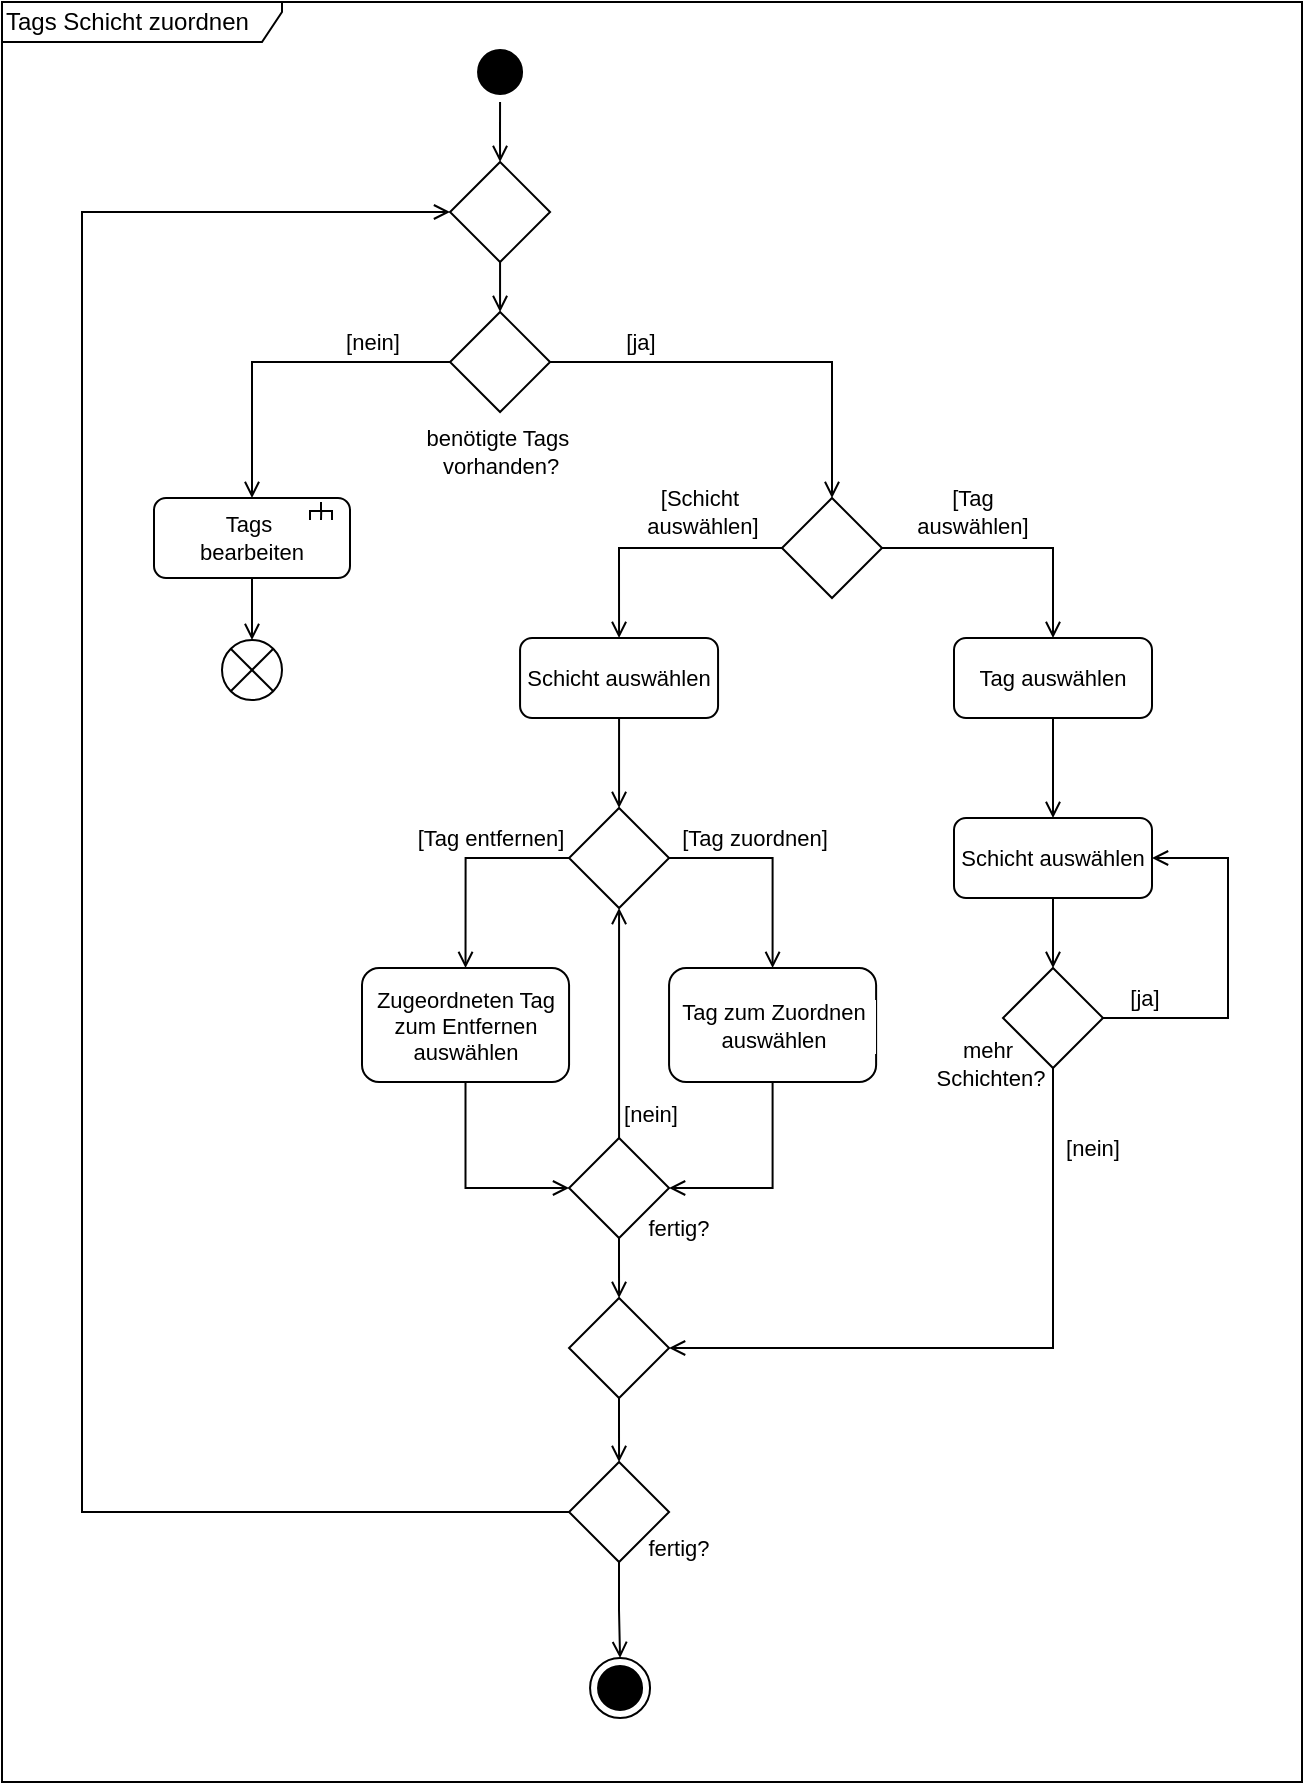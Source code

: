 <mxfile version="24.4.4" type="github">
  <diagram name="Seite-1" id="qiThjGuMEBzZ24fTsCfd">
    <mxGraphModel dx="2220" dy="1124" grid="1" gridSize="10" guides="1" tooltips="1" connect="1" arrows="1" fold="1" page="1" pageScale="1" pageWidth="1169" pageHeight="1654" math="0" shadow="0">
      <root>
        <mxCell id="0" />
        <mxCell id="1" parent="0" />
        <mxCell id="5u3PgJN1f4EPTX9kC4sv-2" value="mehr&amp;nbsp;&lt;div&gt;Schichten?&lt;/div&gt;" style="text;html=1;align=center;verticalAlign=middle;resizable=0;points=[];autosize=1;strokeColor=none;fillColor=none;fontFamily=Helvetica;fontSize=11;fontColor=default;labelBackgroundColor=default;" vertex="1" parent="1">
          <mxGeometry x="614" y="541" width="80" height="40" as="geometry" />
        </mxCell>
        <mxCell id="5u3PgJN1f4EPTX9kC4sv-50" style="edgeStyle=orthogonalEdgeStyle;rounded=0;orthogonalLoop=1;jettySize=auto;html=1;entryX=0.5;entryY=0;entryDx=0;entryDy=0;strokeColor=default;align=center;verticalAlign=middle;fontFamily=Helvetica;fontSize=11;fontColor=default;labelBackgroundColor=default;endArrow=open;endFill=0;" edge="1" parent="1" source="5u3PgJN1f4EPTX9kC4sv-8" target="5u3PgJN1f4EPTX9kC4sv-49">
          <mxGeometry relative="1" as="geometry" />
        </mxCell>
        <mxCell id="5u3PgJN1f4EPTX9kC4sv-8" value="" style="ellipse;html=1;shape=startState;fillColor=#000000;strokeColor=#000000;" vertex="1" parent="1">
          <mxGeometry x="394.03" y="50" width="30" height="30" as="geometry" />
        </mxCell>
        <mxCell id="5u3PgJN1f4EPTX9kC4sv-9" value="Tags Schicht&lt;span style=&quot;background-color: initial;&quot;&gt;&amp;nbsp;zuordnen&lt;/span&gt;" style="shape=umlFrame;whiteSpace=wrap;html=1;pointerEvents=0;width=140;height=20;align=left;" vertex="1" parent="1">
          <mxGeometry x="160" y="30" width="650" height="890" as="geometry" />
        </mxCell>
        <mxCell id="5u3PgJN1f4EPTX9kC4sv-12" value="" style="ellipse;html=1;shape=endState;fillColor=#000000;strokeColor=#000000;fontFamily=Helvetica;fontSize=11;fontColor=default;labelBackgroundColor=default;" vertex="1" parent="1">
          <mxGeometry x="454.03" y="858" width="30" height="30" as="geometry" />
        </mxCell>
        <mxCell id="5u3PgJN1f4EPTX9kC4sv-16" style="edgeStyle=orthogonalEdgeStyle;rounded=0;orthogonalLoop=1;jettySize=auto;html=1;strokeColor=default;align=center;verticalAlign=middle;fontFamily=Helvetica;fontSize=11;fontColor=default;labelBackgroundColor=default;endArrow=open;endFill=0;exitX=0;exitY=0.5;exitDx=0;exitDy=0;entryX=0.5;entryY=0;entryDx=0;entryDy=0;" edge="1" parent="1" target="5u3PgJN1f4EPTX9kC4sv-26" source="5u3PgJN1f4EPTX9kC4sv-41">
          <mxGeometry relative="1" as="geometry">
            <mxPoint x="124" y="197" as="sourcePoint" />
            <Array as="points">
              <mxPoint x="285" y="210" />
            </Array>
          </mxGeometry>
        </mxCell>
        <mxCell id="5u3PgJN1f4EPTX9kC4sv-17" value="" style="shape=sumEllipse;perimeter=ellipsePerimeter;html=1;backgroundOutline=1;fontFamily=Helvetica;fontSize=11;fontColor=default;labelBackgroundColor=default;" vertex="1" parent="1">
          <mxGeometry x="270" y="349" width="30" height="30" as="geometry" />
        </mxCell>
        <mxCell id="5u3PgJN1f4EPTX9kC4sv-18" style="edgeStyle=orthogonalEdgeStyle;rounded=0;orthogonalLoop=1;jettySize=auto;html=1;entryX=0.5;entryY=0;entryDx=0;entryDy=0;strokeColor=default;align=center;verticalAlign=middle;fontFamily=Helvetica;fontSize=11;fontColor=default;labelBackgroundColor=default;endArrow=open;endFill=0;" edge="1" parent="1" source="5u3PgJN1f4EPTX9kC4sv-26" target="5u3PgJN1f4EPTX9kC4sv-17">
          <mxGeometry relative="1" as="geometry" />
        </mxCell>
        <mxCell id="5u3PgJN1f4EPTX9kC4sv-26" value="Tags&amp;nbsp;&lt;div&gt;bearbeiten&lt;/div&gt;" style="rounded=1;whiteSpace=wrap;html=1;fontFamily=Helvetica;fontSize=11;fontColor=default;labelBackgroundColor=default;" vertex="1" parent="1">
          <mxGeometry x="236" y="278" width="98" height="40" as="geometry" />
        </mxCell>
        <mxCell id="5u3PgJN1f4EPTX9kC4sv-27" value="" style="strokeWidth=1;html=1;shape=mxgraph.flowchart.annotation_2;align=left;labelPosition=right;pointerEvents=1;rotation=90;fontFamily=Helvetica;fontSize=11;fontColor=default;labelBackgroundColor=default;" vertex="1" parent="1">
          <mxGeometry x="315" y="279" width="9" height="11" as="geometry" />
        </mxCell>
        <mxCell id="5u3PgJN1f4EPTX9kC4sv-28" value="" style="endArrow=none;html=1;rounded=0;entryX=0.519;entryY=0.49;entryDx=0;entryDy=0;entryPerimeter=0;exitX=1;exitY=0.5;exitDx=0;exitDy=0;exitPerimeter=0;strokeWidth=1;strokeColor=default;align=center;verticalAlign=middle;fontFamily=Helvetica;fontSize=11;fontColor=default;labelBackgroundColor=default;edgeStyle=orthogonalEdgeStyle;" edge="1" parent="1" source="5u3PgJN1f4EPTX9kC4sv-27" target="5u3PgJN1f4EPTX9kC4sv-27">
          <mxGeometry width="50" height="50" relative="1" as="geometry">
            <mxPoint x="-297" y="391.5" as="sourcePoint" />
            <mxPoint x="-234" y="421.5" as="targetPoint" />
          </mxGeometry>
        </mxCell>
        <mxCell id="5u3PgJN1f4EPTX9kC4sv-29" style="edgeStyle=orthogonalEdgeStyle;rounded=0;orthogonalLoop=1;jettySize=auto;html=1;entryX=0.5;entryY=0;entryDx=0;entryDy=0;strokeColor=default;align=center;verticalAlign=middle;fontFamily=Helvetica;fontSize=11;fontColor=default;labelBackgroundColor=default;endArrow=open;endFill=0;" edge="1" parent="1" source="5u3PgJN1f4EPTX9kC4sv-30" target="5u3PgJN1f4EPTX9kC4sv-32">
          <mxGeometry relative="1" as="geometry" />
        </mxCell>
        <mxCell id="5u3PgJN1f4EPTX9kC4sv-32" value="Schicht auswählen" style="rounded=1;whiteSpace=wrap;html=1;fontFamily=Helvetica;fontSize=11;fontColor=default;labelBackgroundColor=default;" vertex="1" parent="1">
          <mxGeometry x="636" y="438" width="99" height="40" as="geometry" />
        </mxCell>
        <mxCell id="5u3PgJN1f4EPTX9kC4sv-33" style="edgeStyle=orthogonalEdgeStyle;rounded=0;orthogonalLoop=1;jettySize=auto;html=1;entryX=1;entryY=0.5;entryDx=0;entryDy=0;strokeColor=default;align=center;verticalAlign=middle;fontFamily=Helvetica;fontSize=11;fontColor=default;labelBackgroundColor=default;endArrow=open;endFill=0;" edge="1" parent="1" source="5u3PgJN1f4EPTX9kC4sv-34" target="5u3PgJN1f4EPTX9kC4sv-32">
          <mxGeometry relative="1" as="geometry">
            <Array as="points">
              <mxPoint x="773" y="538" />
              <mxPoint x="773" y="458" />
            </Array>
          </mxGeometry>
        </mxCell>
        <mxCell id="5u3PgJN1f4EPTX9kC4sv-34" value="" style="rhombus;whiteSpace=wrap;html=1;fontFamily=Helvetica;fontSize=11;fontColor=default;labelBackgroundColor=default;" vertex="1" parent="1">
          <mxGeometry x="660.5" y="513" width="50" height="50" as="geometry" />
        </mxCell>
        <mxCell id="5u3PgJN1f4EPTX9kC4sv-35" style="edgeStyle=orthogonalEdgeStyle;rounded=0;orthogonalLoop=1;jettySize=auto;html=1;strokeColor=default;align=center;verticalAlign=middle;fontFamily=Helvetica;fontSize=11;fontColor=default;labelBackgroundColor=default;endArrow=open;endFill=0;" edge="1" parent="1" source="5u3PgJN1f4EPTX9kC4sv-32" target="5u3PgJN1f4EPTX9kC4sv-34">
          <mxGeometry relative="1" as="geometry">
            <mxPoint x="685" y="523" as="targetPoint" />
          </mxGeometry>
        </mxCell>
        <mxCell id="5u3PgJN1f4EPTX9kC4sv-36" value="[ja]" style="text;html=1;align=center;verticalAlign=middle;resizable=0;points=[];autosize=1;strokeColor=none;fillColor=none;fontFamily=Helvetica;fontSize=11;fontColor=default;labelBackgroundColor=default;" vertex="1" parent="1">
          <mxGeometry x="711" y="513" width="40" height="30" as="geometry" />
        </mxCell>
        <mxCell id="5u3PgJN1f4EPTX9kC4sv-45" style="edgeStyle=orthogonalEdgeStyle;rounded=0;orthogonalLoop=1;jettySize=auto;html=1;entryX=0.5;entryY=0;entryDx=0;entryDy=0;endArrow=open;endFill=0;" edge="1" parent="1" source="5u3PgJN1f4EPTX9kC4sv-41" target="5u3PgJN1f4EPTX9kC4sv-44">
          <mxGeometry relative="1" as="geometry" />
        </mxCell>
        <mxCell id="5u3PgJN1f4EPTX9kC4sv-41" value="" style="rhombus;whiteSpace=wrap;html=1;" vertex="1" parent="1">
          <mxGeometry x="384.03" y="185" width="50" height="50" as="geometry" />
        </mxCell>
        <mxCell id="5u3PgJN1f4EPTX9kC4sv-42" value="benötigte Tags&amp;nbsp;&lt;div style=&quot;font-size: 11px;&quot;&gt;vorhanden?&lt;/div&gt;" style="text;html=1;align=center;verticalAlign=middle;resizable=0;points=[];autosize=1;strokeColor=none;fillColor=none;fontSize=11;" vertex="1" parent="1">
          <mxGeometry x="359.03" y="235" width="100" height="40" as="geometry" />
        </mxCell>
        <mxCell id="5u3PgJN1f4EPTX9kC4sv-43" value="[nein]" style="text;html=1;align=center;verticalAlign=middle;resizable=0;points=[];autosize=1;strokeColor=none;fillColor=none;fontFamily=Helvetica;fontSize=11;fontColor=default;labelBackgroundColor=default;" vertex="1" parent="1">
          <mxGeometry x="320" y="185" width="50" height="30" as="geometry" />
        </mxCell>
        <mxCell id="5u3PgJN1f4EPTX9kC4sv-48" value="[ja]" style="text;html=1;align=center;verticalAlign=middle;resizable=0;points=[];autosize=1;strokeColor=none;fillColor=none;fontFamily=Helvetica;fontSize=11;fontColor=default;labelBackgroundColor=default;" vertex="1" parent="1">
          <mxGeometry x="459.03" y="185" width="40" height="30" as="geometry" />
        </mxCell>
        <mxCell id="5u3PgJN1f4EPTX9kC4sv-51" style="edgeStyle=orthogonalEdgeStyle;rounded=0;orthogonalLoop=1;jettySize=auto;html=1;exitX=0.5;exitY=1;exitDx=0;exitDy=0;entryX=0.5;entryY=0;entryDx=0;entryDy=0;strokeColor=default;align=center;verticalAlign=middle;fontFamily=Helvetica;fontSize=11;fontColor=default;labelBackgroundColor=default;endArrow=open;endFill=0;" edge="1" parent="1" source="5u3PgJN1f4EPTX9kC4sv-49" target="5u3PgJN1f4EPTX9kC4sv-41">
          <mxGeometry relative="1" as="geometry" />
        </mxCell>
        <mxCell id="5u3PgJN1f4EPTX9kC4sv-49" value="" style="rhombus;whiteSpace=wrap;html=1;fontFamily=Helvetica;fontSize=11;fontColor=default;labelBackgroundColor=default;" vertex="1" parent="1">
          <mxGeometry x="384.03" y="110" width="50" height="50" as="geometry" />
        </mxCell>
        <mxCell id="5u3PgJN1f4EPTX9kC4sv-52" value="[Schicht&amp;nbsp;&lt;div&gt;auswählen]&lt;/div&gt;" style="text;html=1;align=center;verticalAlign=middle;resizable=0;points=[];autosize=1;strokeColor=none;fillColor=none;fontFamily=Helvetica;fontSize=11;fontColor=default;labelBackgroundColor=default;" vertex="1" parent="1">
          <mxGeometry x="470" y="265" width="80" height="40" as="geometry" />
        </mxCell>
        <mxCell id="5u3PgJN1f4EPTX9kC4sv-63" style="edgeStyle=orthogonalEdgeStyle;rounded=0;orthogonalLoop=1;jettySize=auto;html=1;entryX=0;entryY=0.5;entryDx=0;entryDy=0;strokeColor=default;align=center;verticalAlign=middle;fontFamily=Helvetica;fontSize=11;fontColor=default;labelBackgroundColor=default;endArrow=open;endFill=0;" edge="1" parent="1" source="5u3PgJN1f4EPTX9kC4sv-6" target="5u3PgJN1f4EPTX9kC4sv-61">
          <mxGeometry relative="1" as="geometry" />
        </mxCell>
        <mxCell id="5u3PgJN1f4EPTX9kC4sv-6" value="Zugeordneten Tag zum Entfernen auswählen" style="rounded=1;whiteSpace=wrap;html=1;fontFamily=Helvetica;fontSize=11;fontColor=default;labelBackgroundColor=default;" vertex="1" parent="1">
          <mxGeometry x="340" y="513" width="103.53" height="57" as="geometry" />
        </mxCell>
        <mxCell id="5u3PgJN1f4EPTX9kC4sv-62" style="edgeStyle=orthogonalEdgeStyle;rounded=0;orthogonalLoop=1;jettySize=auto;html=1;entryX=1;entryY=0.5;entryDx=0;entryDy=0;strokeColor=default;align=center;verticalAlign=middle;fontFamily=Helvetica;fontSize=11;fontColor=default;labelBackgroundColor=default;endArrow=open;endFill=0;exitX=0.5;exitY=1;exitDx=0;exitDy=0;" edge="1" parent="1" source="5u3PgJN1f4EPTX9kC4sv-79" target="5u3PgJN1f4EPTX9kC4sv-61">
          <mxGeometry relative="1" as="geometry">
            <mxPoint x="542.5" y="552.997" as="sourcePoint" />
          </mxGeometry>
        </mxCell>
        <mxCell id="5u3PgJN1f4EPTX9kC4sv-30" value="Tag auswählen" style="rounded=1;whiteSpace=wrap;html=1;fontFamily=Helvetica;fontSize=11;fontColor=default;labelBackgroundColor=default;" vertex="1" parent="1">
          <mxGeometry x="636" y="348" width="99" height="40" as="geometry" />
        </mxCell>
        <mxCell id="5u3PgJN1f4EPTX9kC4sv-46" style="edgeStyle=orthogonalEdgeStyle;rounded=0;orthogonalLoop=1;jettySize=auto;html=1;entryX=0.5;entryY=0;entryDx=0;entryDy=0;strokeColor=default;align=center;verticalAlign=middle;fontFamily=Helvetica;fontSize=11;fontColor=default;labelBackgroundColor=default;endArrow=open;endFill=0;exitX=1;exitY=0.5;exitDx=0;exitDy=0;" edge="1" parent="1" source="5u3PgJN1f4EPTX9kC4sv-44" target="5u3PgJN1f4EPTX9kC4sv-30">
          <mxGeometry relative="1" as="geometry" />
        </mxCell>
        <mxCell id="5u3PgJN1f4EPTX9kC4sv-53" style="edgeStyle=orthogonalEdgeStyle;rounded=0;orthogonalLoop=1;jettySize=auto;html=1;entryX=0.5;entryY=0;entryDx=0;entryDy=0;strokeColor=default;align=center;verticalAlign=middle;fontFamily=Helvetica;fontSize=11;fontColor=default;labelBackgroundColor=default;endArrow=open;endFill=0;" edge="1" parent="1" source="5u3PgJN1f4EPTX9kC4sv-44" target="5u3PgJN1f4EPTX9kC4sv-11">
          <mxGeometry relative="1" as="geometry" />
        </mxCell>
        <mxCell id="5u3PgJN1f4EPTX9kC4sv-44" value="" style="rhombus;whiteSpace=wrap;html=1;" vertex="1" parent="1">
          <mxGeometry x="550" y="278" width="50" height="50" as="geometry" />
        </mxCell>
        <mxCell id="5u3PgJN1f4EPTX9kC4sv-11" value="Schicht auswählen" style="rounded=1;whiteSpace=wrap;html=1;fontFamily=Helvetica;fontSize=11;fontColor=default;labelBackgroundColor=default;" vertex="1" parent="1">
          <mxGeometry x="419.03" y="348" width="99" height="40" as="geometry" />
        </mxCell>
        <mxCell id="5u3PgJN1f4EPTX9kC4sv-54" value="[Tag&lt;div&gt;auswählen]&lt;/div&gt;" style="text;html=1;align=center;verticalAlign=middle;resizable=0;points=[];autosize=1;strokeColor=none;fillColor=none;fontFamily=Helvetica;fontSize=11;fontColor=default;labelBackgroundColor=default;" vertex="1" parent="1">
          <mxGeometry x="605" y="265" width="80" height="40" as="geometry" />
        </mxCell>
        <mxCell id="5u3PgJN1f4EPTX9kC4sv-56" style="edgeStyle=orthogonalEdgeStyle;rounded=0;orthogonalLoop=1;jettySize=auto;html=1;strokeColor=default;align=center;verticalAlign=middle;fontFamily=Helvetica;fontSize=11;fontColor=default;labelBackgroundColor=default;endArrow=open;endFill=0;exitX=0.5;exitY=1;exitDx=0;exitDy=0;" edge="1" parent="1" source="5u3PgJN1f4EPTX9kC4sv-11" target="5u3PgJN1f4EPTX9kC4sv-55">
          <mxGeometry relative="1" as="geometry" />
        </mxCell>
        <mxCell id="5u3PgJN1f4EPTX9kC4sv-57" style="edgeStyle=orthogonalEdgeStyle;rounded=0;orthogonalLoop=1;jettySize=auto;html=1;entryX=0.5;entryY=0;entryDx=0;entryDy=0;strokeColor=default;align=center;verticalAlign=middle;fontFamily=Helvetica;fontSize=11;fontColor=default;labelBackgroundColor=default;endArrow=open;endFill=0;" edge="1" parent="1" source="5u3PgJN1f4EPTX9kC4sv-55" target="5u3PgJN1f4EPTX9kC4sv-79">
          <mxGeometry relative="1" as="geometry">
            <mxPoint x="542.53" y="512.997" as="targetPoint" />
            <Array as="points">
              <mxPoint x="545" y="458" />
            </Array>
          </mxGeometry>
        </mxCell>
        <mxCell id="5u3PgJN1f4EPTX9kC4sv-58" style="edgeStyle=orthogonalEdgeStyle;rounded=0;orthogonalLoop=1;jettySize=auto;html=1;entryX=0.5;entryY=0;entryDx=0;entryDy=0;strokeColor=default;align=center;verticalAlign=middle;fontFamily=Helvetica;fontSize=11;fontColor=default;labelBackgroundColor=default;endArrow=open;endFill=0;" edge="1" parent="1" source="5u3PgJN1f4EPTX9kC4sv-55" target="5u3PgJN1f4EPTX9kC4sv-6">
          <mxGeometry relative="1" as="geometry">
            <Array as="points">
              <mxPoint x="392" y="458" />
            </Array>
          </mxGeometry>
        </mxCell>
        <mxCell id="5u3PgJN1f4EPTX9kC4sv-55" value="" style="rhombus;whiteSpace=wrap;html=1;fontFamily=Helvetica;fontSize=11;fontColor=default;labelBackgroundColor=default;" vertex="1" parent="1">
          <mxGeometry x="443.53" y="433" width="50" height="50" as="geometry" />
        </mxCell>
        <mxCell id="5u3PgJN1f4EPTX9kC4sv-59" value="[Tag entfernen]" style="text;html=1;align=center;verticalAlign=middle;resizable=0;points=[];autosize=1;strokeColor=none;fillColor=none;fontFamily=Helvetica;fontSize=11;fontColor=default;labelBackgroundColor=default;" vertex="1" parent="1">
          <mxGeometry x="354.03" y="433" width="100" height="30" as="geometry" />
        </mxCell>
        <mxCell id="5u3PgJN1f4EPTX9kC4sv-60" value="[Tag zuordnen]" style="text;html=1;align=center;verticalAlign=middle;resizable=0;points=[];autosize=1;strokeColor=none;fillColor=none;fontFamily=Helvetica;fontSize=11;fontColor=default;labelBackgroundColor=default;" vertex="1" parent="1">
          <mxGeometry x="486" y="433" width="100" height="30" as="geometry" />
        </mxCell>
        <mxCell id="5u3PgJN1f4EPTX9kC4sv-65" style="edgeStyle=orthogonalEdgeStyle;rounded=0;orthogonalLoop=1;jettySize=auto;html=1;entryX=0.5;entryY=1;entryDx=0;entryDy=0;strokeColor=default;align=center;verticalAlign=middle;fontFamily=Helvetica;fontSize=11;fontColor=default;labelBackgroundColor=default;endArrow=open;endFill=0;" edge="1" parent="1" source="5u3PgJN1f4EPTX9kC4sv-61" target="5u3PgJN1f4EPTX9kC4sv-55">
          <mxGeometry relative="1" as="geometry" />
        </mxCell>
        <mxCell id="5u3PgJN1f4EPTX9kC4sv-73" style="edgeStyle=orthogonalEdgeStyle;rounded=0;orthogonalLoop=1;jettySize=auto;html=1;entryX=0.5;entryY=0;entryDx=0;entryDy=0;strokeColor=default;align=center;verticalAlign=middle;fontFamily=Helvetica;fontSize=11;fontColor=default;labelBackgroundColor=default;endArrow=open;endFill=0;" edge="1" parent="1" source="5u3PgJN1f4EPTX9kC4sv-61" target="5u3PgJN1f4EPTX9kC4sv-68">
          <mxGeometry relative="1" as="geometry" />
        </mxCell>
        <mxCell id="5u3PgJN1f4EPTX9kC4sv-61" value="" style="rhombus;whiteSpace=wrap;html=1;fontFamily=Helvetica;fontSize=11;fontColor=default;labelBackgroundColor=default;" vertex="1" parent="1">
          <mxGeometry x="443.53" y="598" width="50" height="50" as="geometry" />
        </mxCell>
        <mxCell id="5u3PgJN1f4EPTX9kC4sv-64" value="fertig?" style="text;html=1;align=center;verticalAlign=middle;resizable=0;points=[];autosize=1;strokeColor=none;fillColor=none;fontFamily=Helvetica;fontSize=11;fontColor=default;labelBackgroundColor=default;" vertex="1" parent="1">
          <mxGeometry x="473" y="628" width="50" height="30" as="geometry" />
        </mxCell>
        <mxCell id="5u3PgJN1f4EPTX9kC4sv-66" value="[nein]" style="text;html=1;align=center;verticalAlign=middle;resizable=0;points=[];autosize=1;strokeColor=none;fillColor=none;fontFamily=Helvetica;fontSize=11;fontColor=default;labelBackgroundColor=default;" vertex="1" parent="1">
          <mxGeometry x="459" y="571" width="50" height="30" as="geometry" />
        </mxCell>
        <mxCell id="5u3PgJN1f4EPTX9kC4sv-67" value="[nein]" style="text;html=1;align=center;verticalAlign=middle;resizable=0;points=[];autosize=1;strokeColor=none;fillColor=none;fontFamily=Helvetica;fontSize=11;fontColor=default;labelBackgroundColor=default;" vertex="1" parent="1">
          <mxGeometry x="680" y="588" width="50" height="30" as="geometry" />
        </mxCell>
        <mxCell id="5u3PgJN1f4EPTX9kC4sv-74" style="edgeStyle=orthogonalEdgeStyle;rounded=0;orthogonalLoop=1;jettySize=auto;html=1;strokeColor=default;align=center;verticalAlign=middle;fontFamily=Helvetica;fontSize=11;fontColor=default;labelBackgroundColor=default;endArrow=open;endFill=0;exitX=0.5;exitY=1;exitDx=0;exitDy=0;" edge="1" parent="1" source="5u3PgJN1f4EPTX9kC4sv-34" target="5u3PgJN1f4EPTX9kC4sv-68">
          <mxGeometry relative="1" as="geometry">
            <Array as="points">
              <mxPoint x="686" y="703" />
            </Array>
          </mxGeometry>
        </mxCell>
        <mxCell id="5u3PgJN1f4EPTX9kC4sv-75" style="edgeStyle=orthogonalEdgeStyle;rounded=0;orthogonalLoop=1;jettySize=auto;html=1;entryX=0;entryY=0.5;entryDx=0;entryDy=0;strokeColor=default;align=center;verticalAlign=middle;fontFamily=Helvetica;fontSize=11;fontColor=default;labelBackgroundColor=default;endArrow=open;endFill=0;exitX=0;exitY=0.5;exitDx=0;exitDy=0;" edge="1" parent="1" source="5u3PgJN1f4EPTX9kC4sv-76" target="5u3PgJN1f4EPTX9kC4sv-49">
          <mxGeometry relative="1" as="geometry">
            <Array as="points">
              <mxPoint x="200" y="785" />
              <mxPoint x="200" y="135" />
            </Array>
          </mxGeometry>
        </mxCell>
        <mxCell id="5u3PgJN1f4EPTX9kC4sv-77" style="edgeStyle=orthogonalEdgeStyle;rounded=0;orthogonalLoop=1;jettySize=auto;html=1;entryX=0.5;entryY=0;entryDx=0;entryDy=0;strokeColor=default;align=center;verticalAlign=middle;fontFamily=Helvetica;fontSize=11;fontColor=default;labelBackgroundColor=default;endArrow=open;endFill=0;" edge="1" parent="1" source="5u3PgJN1f4EPTX9kC4sv-68" target="5u3PgJN1f4EPTX9kC4sv-76">
          <mxGeometry relative="1" as="geometry" />
        </mxCell>
        <mxCell id="5u3PgJN1f4EPTX9kC4sv-68" value="" style="rhombus;whiteSpace=wrap;html=1;fontFamily=Helvetica;fontSize=11;fontColor=default;labelBackgroundColor=default;" vertex="1" parent="1">
          <mxGeometry x="443.53" y="678" width="50" height="50" as="geometry" />
        </mxCell>
        <mxCell id="5u3PgJN1f4EPTX9kC4sv-70" value="fertig?" style="text;html=1;align=center;verticalAlign=middle;resizable=0;points=[];autosize=1;strokeColor=none;fillColor=none;fontFamily=Helvetica;fontSize=11;fontColor=default;labelBackgroundColor=default;" vertex="1" parent="1">
          <mxGeometry x="473" y="788" width="50" height="30" as="geometry" />
        </mxCell>
        <mxCell id="5u3PgJN1f4EPTX9kC4sv-78" style="edgeStyle=orthogonalEdgeStyle;rounded=0;orthogonalLoop=1;jettySize=auto;html=1;entryX=0.5;entryY=0;entryDx=0;entryDy=0;strokeColor=default;align=center;verticalAlign=middle;fontFamily=Helvetica;fontSize=11;fontColor=default;labelBackgroundColor=default;endArrow=open;endFill=0;" edge="1" parent="1" source="5u3PgJN1f4EPTX9kC4sv-76" target="5u3PgJN1f4EPTX9kC4sv-12">
          <mxGeometry relative="1" as="geometry" />
        </mxCell>
        <mxCell id="5u3PgJN1f4EPTX9kC4sv-76" value="" style="rhombus;whiteSpace=wrap;html=1;fontFamily=Helvetica;fontSize=11;fontColor=default;labelBackgroundColor=default;" vertex="1" parent="1">
          <mxGeometry x="443.53" y="760" width="50" height="50" as="geometry" />
        </mxCell>
        <mxCell id="5u3PgJN1f4EPTX9kC4sv-79" value="Tag zum Zuordnen auswählen" style="rounded=1;whiteSpace=wrap;html=1;fontFamily=Helvetica;fontSize=11;fontColor=default;labelBackgroundColor=default;" vertex="1" parent="1">
          <mxGeometry x="493.53" y="513" width="103.53" height="57" as="geometry" />
        </mxCell>
      </root>
    </mxGraphModel>
  </diagram>
</mxfile>
